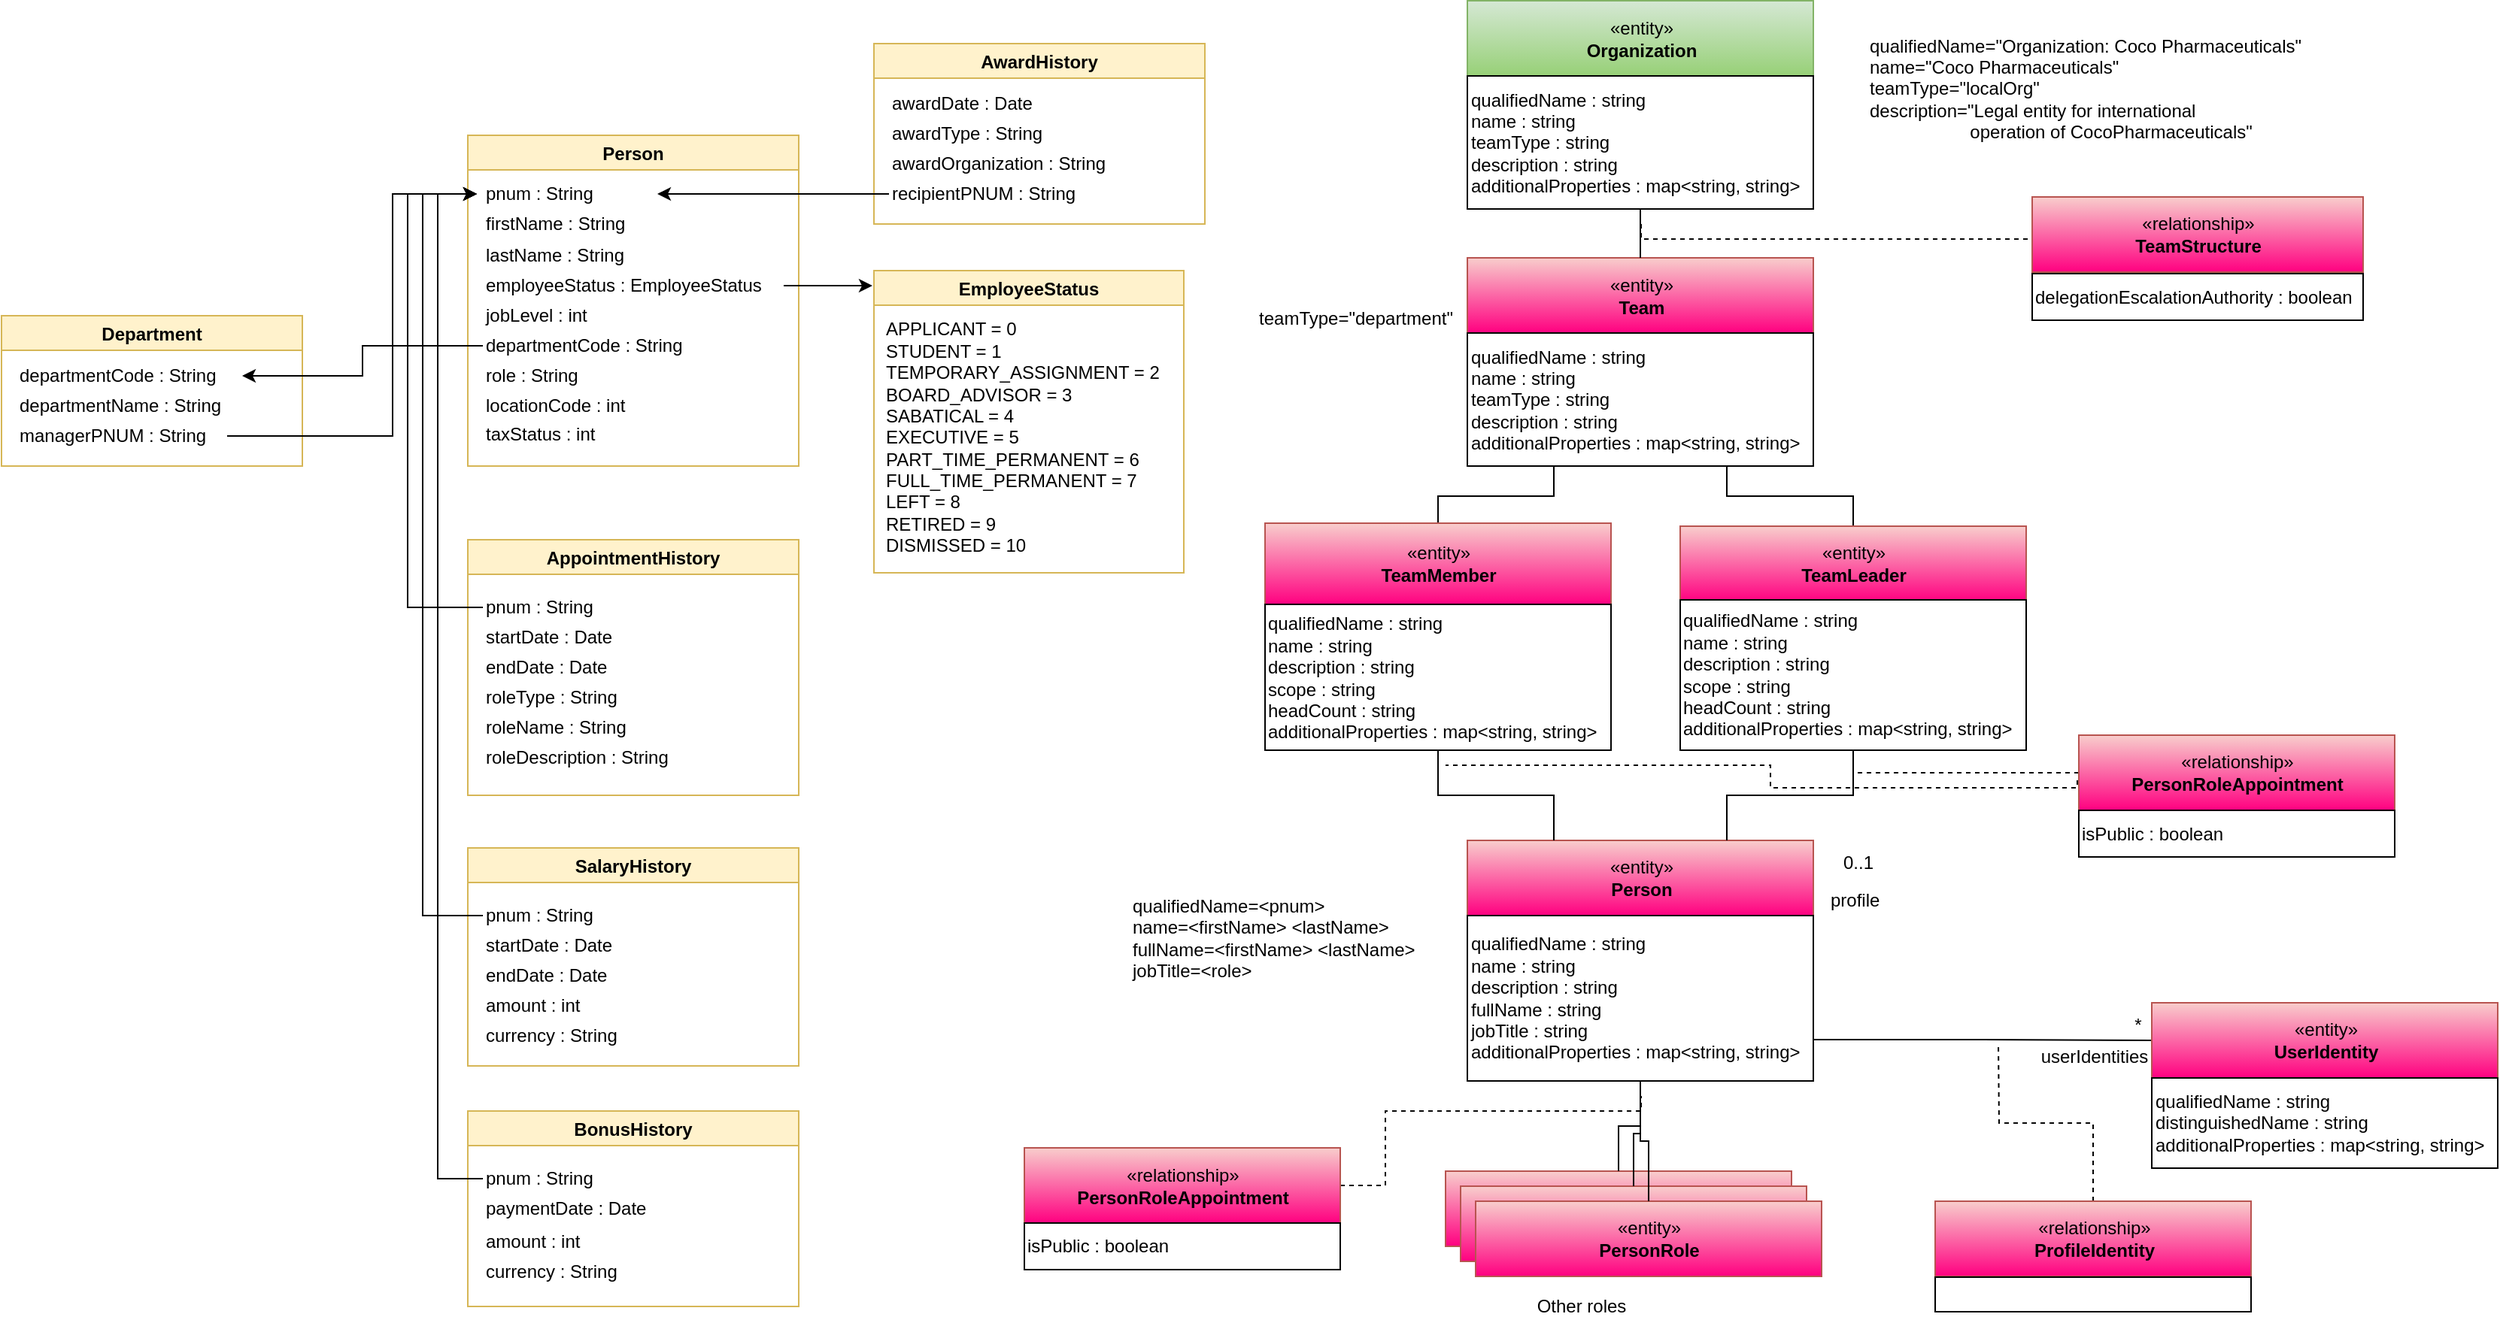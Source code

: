 <mxfile version="15.4.0" type="device" pages="4"><diagram id="yEFz82cl9PZ3tmWOIwc7" name="data-model"><mxGraphModel dx="1175" dy="2191" grid="1" gridSize="10" guides="1" tooltips="1" connect="1" arrows="1" fold="1" page="1" pageScale="1" pageWidth="827" pageHeight="1169" math="0" shadow="0"><root><mxCell id="0"/><mxCell id="1" parent="0"/><mxCell id="lVpRWgSGynUARgp-zVcH-17" value="" style="rounded=0;whiteSpace=wrap;html=1;align=center;strokeColor=none;" vertex="1" parent="1"><mxGeometry x="326" y="90" width="120" height="20" as="geometry"/></mxCell><mxCell id="bpaqN2fTuAyb-jaP6-5s-1" value="Department" style="swimlane;fillColor=#fff2cc;strokeColor=#d6b656;" vertex="1" parent="1"><mxGeometry x="10" y="181" width="200" height="100" as="geometry"/></mxCell><mxCell id="bpaqN2fTuAyb-jaP6-5s-4" value="departmentCode : String" style="text;html=1;align=left;verticalAlign=middle;resizable=0;points=[];autosize=1;strokeColor=none;fillColor=none;" vertex="1" parent="bpaqN2fTuAyb-jaP6-5s-1"><mxGeometry x="10" y="30" width="150" height="20" as="geometry"/></mxCell><mxCell id="bpaqN2fTuAyb-jaP6-5s-9" value="departmentName : String" style="text;html=1;align=left;verticalAlign=middle;resizable=0;points=[];autosize=1;strokeColor=none;fillColor=none;" vertex="1" parent="bpaqN2fTuAyb-jaP6-5s-1"><mxGeometry x="10" y="50" width="150" height="20" as="geometry"/></mxCell><mxCell id="bpaqN2fTuAyb-jaP6-5s-10" value="managerPNUM : String" style="text;html=1;align=left;verticalAlign=middle;resizable=0;points=[];autosize=1;strokeColor=none;fillColor=none;" vertex="1" parent="bpaqN2fTuAyb-jaP6-5s-1"><mxGeometry x="10" y="70" width="140" height="20" as="geometry"/></mxCell><mxCell id="bpaqN2fTuAyb-jaP6-5s-5" value="Person" style="swimlane;fillColor=#fff2cc;strokeColor=#d6b656;" vertex="1" parent="1"><mxGeometry x="320" y="61" width="220" height="220" as="geometry"/></mxCell><mxCell id="bpaqN2fTuAyb-jaP6-5s-6" value="pnum : String" style="text;html=1;align=left;verticalAlign=middle;resizable=0;points=[];autosize=1;strokeColor=none;fillColor=none;" vertex="1" parent="bpaqN2fTuAyb-jaP6-5s-5"><mxGeometry x="10" y="29" width="90" height="20" as="geometry"/></mxCell><mxCell id="bpaqN2fTuAyb-jaP6-5s-12" value="firstName : String" style="text;html=1;align=left;verticalAlign=middle;resizable=0;points=[];autosize=1;strokeColor=none;fillColor=none;" vertex="1" parent="bpaqN2fTuAyb-jaP6-5s-5"><mxGeometry x="10" y="49" width="110" height="20" as="geometry"/></mxCell><mxCell id="bpaqN2fTuAyb-jaP6-5s-13" value="departmentCode : String" style="text;html=1;align=left;verticalAlign=middle;resizable=0;points=[];autosize=1;strokeColor=none;fillColor=none;" vertex="1" parent="bpaqN2fTuAyb-jaP6-5s-5"><mxGeometry x="10" y="130" width="150" height="20" as="geometry"/></mxCell><mxCell id="bpaqN2fTuAyb-jaP6-5s-14" value="role : String" style="text;html=1;align=left;verticalAlign=middle;resizable=0;points=[];autosize=1;strokeColor=none;fillColor=none;" vertex="1" parent="bpaqN2fTuAyb-jaP6-5s-5"><mxGeometry x="10" y="150" width="80" height="20" as="geometry"/></mxCell><mxCell id="bpaqN2fTuAyb-jaP6-5s-15" value="locationCode : int" style="text;html=1;align=left;verticalAlign=middle;resizable=0;points=[];autosize=1;strokeColor=none;fillColor=none;" vertex="1" parent="bpaqN2fTuAyb-jaP6-5s-5"><mxGeometry x="10" y="170" width="110" height="20" as="geometry"/></mxCell><mxCell id="bpaqN2fTuAyb-jaP6-5s-16" value="lastName : String" style="text;html=1;align=left;verticalAlign=middle;resizable=0;points=[];autosize=1;strokeColor=none;fillColor=none;" vertex="1" parent="bpaqN2fTuAyb-jaP6-5s-5"><mxGeometry x="10" y="70" width="110" height="20" as="geometry"/></mxCell><mxCell id="bpaqN2fTuAyb-jaP6-5s-17" value="employeeStatus : EmployeeStatus" style="text;html=1;align=left;verticalAlign=middle;resizable=0;points=[];autosize=1;strokeColor=none;fillColor=none;" vertex="1" parent="bpaqN2fTuAyb-jaP6-5s-5"><mxGeometry x="10" y="90" width="200" height="20" as="geometry"/></mxCell><mxCell id="bpaqN2fTuAyb-jaP6-5s-18" value="jobLevel : int" style="text;html=1;align=left;verticalAlign=middle;resizable=0;points=[];autosize=1;strokeColor=none;fillColor=none;" vertex="1" parent="bpaqN2fTuAyb-jaP6-5s-5"><mxGeometry x="10" y="110" width="80" height="20" as="geometry"/></mxCell><mxCell id="lVpRWgSGynUARgp-zVcH-1" value="taxStatus : int" style="text;html=1;align=left;verticalAlign=middle;resizable=0;points=[];autosize=1;strokeColor=none;fillColor=none;" vertex="1" parent="bpaqN2fTuAyb-jaP6-5s-5"><mxGeometry x="10" y="189" width="90" height="20" as="geometry"/></mxCell><mxCell id="bpaqN2fTuAyb-jaP6-5s-7" value="EmployeeStatus" style="swimlane;fillColor=#fff2cc;strokeColor=#d6b656;" vertex="1" parent="1"><mxGeometry x="590" y="151" width="206" height="201" as="geometry"/></mxCell><mxCell id="bpaqN2fTuAyb-jaP6-5s-8" value="APPLICANT = 0&lt;br&gt;STUDENT = 1&lt;br&gt;TEMPORARY_ASSIGNMENT = 2&lt;br&gt;BOARD_ADVISOR = 3&lt;br&gt;SABATICAL = 4&lt;br&gt;EXECUTIVE = 5&lt;br&gt;PART_TIME_PERMANENT = 6&lt;br&gt;FULL_TIME_PERMANENT = 7&lt;br&gt;LEFT = 8&lt;br&gt;RETIRED = 9&lt;br&gt;DISMISSED = 10" style="text;html=1;align=left;verticalAlign=middle;resizable=0;points=[];autosize=1;strokeColor=none;fillColor=none;" vertex="1" parent="bpaqN2fTuAyb-jaP6-5s-7"><mxGeometry x="6" y="31" width="200" height="160" as="geometry"/></mxCell><mxCell id="bpaqN2fTuAyb-jaP6-5s-19" style="edgeStyle=orthogonalEdgeStyle;rounded=0;orthogonalLoop=1;jettySize=auto;html=1;entryX=0;entryY=0.5;entryDx=0;entryDy=0;" edge="1" parent="1" source="bpaqN2fTuAyb-jaP6-5s-10" target="lVpRWgSGynUARgp-zVcH-17"><mxGeometry relative="1" as="geometry"><Array as="points"><mxPoint x="270" y="261"/><mxPoint x="270" y="100"/></Array></mxGeometry></mxCell><mxCell id="bpaqN2fTuAyb-jaP6-5s-20" style="edgeStyle=orthogonalEdgeStyle;rounded=0;orthogonalLoop=1;jettySize=auto;html=1;" edge="1" parent="1" source="bpaqN2fTuAyb-jaP6-5s-13" target="bpaqN2fTuAyb-jaP6-5s-4"><mxGeometry relative="1" as="geometry"/></mxCell><mxCell id="bpaqN2fTuAyb-jaP6-5s-21" style="edgeStyle=orthogonalEdgeStyle;rounded=0;orthogonalLoop=1;jettySize=auto;html=1;entryX=-0.005;entryY=0.05;entryDx=0;entryDy=0;entryPerimeter=0;" edge="1" parent="1" source="bpaqN2fTuAyb-jaP6-5s-17" target="bpaqN2fTuAyb-jaP6-5s-7"><mxGeometry relative="1" as="geometry"/></mxCell><mxCell id="bpaqN2fTuAyb-jaP6-5s-22" value="AwardHistory" style="swimlane;fillColor=#fff2cc;strokeColor=#d6b656;" vertex="1" parent="1"><mxGeometry x="590" width="220" height="120" as="geometry"/></mxCell><mxCell id="bpaqN2fTuAyb-jaP6-5s-23" value="recipientPNUM : String" style="text;html=1;align=left;verticalAlign=middle;resizable=0;points=[];autosize=1;strokeColor=none;fillColor=none;" vertex="1" parent="bpaqN2fTuAyb-jaP6-5s-22"><mxGeometry x="10" y="90" width="140" height="20" as="geometry"/></mxCell><mxCell id="bpaqN2fTuAyb-jaP6-5s-26" value="awardOrganization : String" style="text;html=1;align=left;verticalAlign=middle;resizable=0;points=[];autosize=1;strokeColor=none;fillColor=none;" vertex="1" parent="bpaqN2fTuAyb-jaP6-5s-22"><mxGeometry x="10" y="70" width="160" height="20" as="geometry"/></mxCell><mxCell id="bpaqN2fTuAyb-jaP6-5s-28" value="awardDate : Date" style="text;html=1;align=left;verticalAlign=middle;resizable=0;points=[];autosize=1;strokeColor=none;fillColor=none;" vertex="1" parent="bpaqN2fTuAyb-jaP6-5s-22"><mxGeometry x="10" y="30" width="110" height="20" as="geometry"/></mxCell><mxCell id="bpaqN2fTuAyb-jaP6-5s-24" value="awardType : String" style="text;html=1;align=left;verticalAlign=middle;resizable=0;points=[];autosize=1;strokeColor=none;fillColor=none;" vertex="1" parent="bpaqN2fTuAyb-jaP6-5s-22"><mxGeometry x="10" y="50" width="120" height="20" as="geometry"/></mxCell><mxCell id="bpaqN2fTuAyb-jaP6-5s-31" style="edgeStyle=orthogonalEdgeStyle;rounded=0;orthogonalLoop=1;jettySize=auto;html=1;entryX=1;entryY=0.5;entryDx=0;entryDy=0;" edge="1" parent="1" source="bpaqN2fTuAyb-jaP6-5s-23" target="lVpRWgSGynUARgp-zVcH-17"><mxGeometry relative="1" as="geometry"/></mxCell><mxCell id="bpaqN2fTuAyb-jaP6-5s-40" value="AppointmentHistory" style="swimlane;fillColor=#fff2cc;strokeColor=#d6b656;" vertex="1" parent="1"><mxGeometry x="320" y="330" width="220" height="170" as="geometry"/></mxCell><mxCell id="bpaqN2fTuAyb-jaP6-5s-41" value="pnum : String" style="text;html=1;align=left;verticalAlign=middle;resizable=0;points=[];autosize=1;strokeColor=none;fillColor=none;" vertex="1" parent="bpaqN2fTuAyb-jaP6-5s-40"><mxGeometry x="10" y="35" width="90" height="20" as="geometry"/></mxCell><mxCell id="bpaqN2fTuAyb-jaP6-5s-42" value="roleName : String" style="text;html=1;align=left;verticalAlign=middle;resizable=0;points=[];autosize=1;strokeColor=none;fillColor=none;" vertex="1" parent="bpaqN2fTuAyb-jaP6-5s-40"><mxGeometry x="10" y="115" width="110" height="20" as="geometry"/></mxCell><mxCell id="bpaqN2fTuAyb-jaP6-5s-43" value="startDate : Date" style="text;html=1;align=left;verticalAlign=middle;resizable=0;points=[];autosize=1;strokeColor=none;fillColor=none;" vertex="1" parent="bpaqN2fTuAyb-jaP6-5s-40"><mxGeometry x="10" y="55" width="100" height="20" as="geometry"/></mxCell><mxCell id="bpaqN2fTuAyb-jaP6-5s-44" value="roleType : String" style="text;html=1;align=left;verticalAlign=middle;resizable=0;points=[];autosize=1;strokeColor=none;fillColor=none;" vertex="1" parent="bpaqN2fTuAyb-jaP6-5s-40"><mxGeometry x="10" y="95" width="100" height="20" as="geometry"/></mxCell><mxCell id="bpaqN2fTuAyb-jaP6-5s-45" value="roleDescription : String" style="text;html=1;align=left;verticalAlign=middle;resizable=0;points=[];autosize=1;strokeColor=none;fillColor=none;" vertex="1" parent="bpaqN2fTuAyb-jaP6-5s-40"><mxGeometry x="10" y="135" width="140" height="20" as="geometry"/></mxCell><mxCell id="bpaqN2fTuAyb-jaP6-5s-46" value="endDate : Date" style="text;html=1;align=left;verticalAlign=middle;resizable=0;points=[];autosize=1;strokeColor=none;fillColor=none;" vertex="1" parent="bpaqN2fTuAyb-jaP6-5s-40"><mxGeometry x="10" y="75" width="100" height="20" as="geometry"/></mxCell><mxCell id="bpaqN2fTuAyb-jaP6-5s-47" style="edgeStyle=orthogonalEdgeStyle;rounded=0;orthogonalLoop=1;jettySize=auto;html=1;entryX=0;entryY=0.5;entryDx=0;entryDy=0;" edge="1" parent="1" source="bpaqN2fTuAyb-jaP6-5s-41" target="lVpRWgSGynUARgp-zVcH-17"><mxGeometry relative="1" as="geometry"><mxPoint x="330" y="168" as="targetPoint"/><Array as="points"><mxPoint x="280" y="375"/><mxPoint x="280" y="100"/></Array></mxGeometry></mxCell><mxCell id="lVpRWgSGynUARgp-zVcH-2" value="SalaryHistory" style="swimlane;fillColor=#fff2cc;strokeColor=#d6b656;" vertex="1" parent="1"><mxGeometry x="320" y="535" width="220" height="145" as="geometry"/></mxCell><mxCell id="lVpRWgSGynUARgp-zVcH-3" value="pnum : String" style="text;html=1;align=left;verticalAlign=middle;resizable=0;points=[];autosize=1;strokeColor=none;fillColor=none;" vertex="1" parent="lVpRWgSGynUARgp-zVcH-2"><mxGeometry x="10" y="35" width="90" height="20" as="geometry"/></mxCell><mxCell id="lVpRWgSGynUARgp-zVcH-4" value="currency : String" style="text;html=1;align=left;verticalAlign=middle;resizable=0;points=[];autosize=1;strokeColor=none;fillColor=none;" vertex="1" parent="lVpRWgSGynUARgp-zVcH-2"><mxGeometry x="10" y="115" width="100" height="20" as="geometry"/></mxCell><mxCell id="lVpRWgSGynUARgp-zVcH-5" value="startDate : Date" style="text;html=1;align=left;verticalAlign=middle;resizable=0;points=[];autosize=1;strokeColor=none;fillColor=none;" vertex="1" parent="lVpRWgSGynUARgp-zVcH-2"><mxGeometry x="10" y="55" width="100" height="20" as="geometry"/></mxCell><mxCell id="lVpRWgSGynUARgp-zVcH-6" value="amount : int" style="text;html=1;align=left;verticalAlign=middle;resizable=0;points=[];autosize=1;strokeColor=none;fillColor=none;" vertex="1" parent="lVpRWgSGynUARgp-zVcH-2"><mxGeometry x="10" y="95" width="80" height="20" as="geometry"/></mxCell><mxCell id="lVpRWgSGynUARgp-zVcH-8" value="endDate : Date" style="text;html=1;align=left;verticalAlign=middle;resizable=0;points=[];autosize=1;strokeColor=none;fillColor=none;" vertex="1" parent="lVpRWgSGynUARgp-zVcH-2"><mxGeometry x="10" y="75" width="100" height="20" as="geometry"/></mxCell><mxCell id="lVpRWgSGynUARgp-zVcH-9" style="edgeStyle=orthogonalEdgeStyle;rounded=0;orthogonalLoop=1;jettySize=auto;html=1;entryX=0;entryY=0.5;entryDx=0;entryDy=0;" edge="1" parent="1" source="lVpRWgSGynUARgp-zVcH-3" target="lVpRWgSGynUARgp-zVcH-17"><mxGeometry relative="1" as="geometry"><mxPoint x="260" y="350" as="targetPoint"/><Array as="points"><mxPoint x="290" y="580"/><mxPoint x="290" y="100"/></Array></mxGeometry></mxCell><mxCell id="lVpRWgSGynUARgp-zVcH-10" value="BonusHistory" style="swimlane;fillColor=#fff2cc;strokeColor=#d6b656;" vertex="1" parent="1"><mxGeometry x="320" y="710" width="220" height="130" as="geometry"/></mxCell><mxCell id="lVpRWgSGynUARgp-zVcH-11" value="pnum : String" style="text;html=1;align=left;verticalAlign=middle;resizable=0;points=[];autosize=1;strokeColor=none;fillColor=none;" vertex="1" parent="lVpRWgSGynUARgp-zVcH-10"><mxGeometry x="10" y="35" width="90" height="20" as="geometry"/></mxCell><mxCell id="lVpRWgSGynUARgp-zVcH-12" value="currency : String" style="text;html=1;align=left;verticalAlign=middle;resizable=0;points=[];autosize=1;strokeColor=none;fillColor=none;" vertex="1" parent="lVpRWgSGynUARgp-zVcH-10"><mxGeometry x="10" y="97" width="100" height="20" as="geometry"/></mxCell><mxCell id="lVpRWgSGynUARgp-zVcH-13" value="paymentDate : Date" style="text;html=1;align=left;verticalAlign=middle;resizable=0;points=[];autosize=1;strokeColor=none;fillColor=none;" vertex="1" parent="lVpRWgSGynUARgp-zVcH-10"><mxGeometry x="10" y="55" width="120" height="20" as="geometry"/></mxCell><mxCell id="lVpRWgSGynUARgp-zVcH-14" value="amount : int" style="text;html=1;align=left;verticalAlign=middle;resizable=0;points=[];autosize=1;strokeColor=none;fillColor=none;" vertex="1" parent="lVpRWgSGynUARgp-zVcH-10"><mxGeometry x="10" y="77" width="80" height="20" as="geometry"/></mxCell><mxCell id="lVpRWgSGynUARgp-zVcH-16" style="edgeStyle=orthogonalEdgeStyle;rounded=0;orthogonalLoop=1;jettySize=auto;html=1;entryX=0;entryY=0.5;entryDx=0;entryDy=0;" edge="1" parent="1" source="lVpRWgSGynUARgp-zVcH-11" target="lVpRWgSGynUARgp-zVcH-17"><mxGeometry relative="1" as="geometry"><mxPoint x="270" y="480" as="targetPoint"/><Array as="points"><mxPoint x="300" y="755"/><mxPoint x="300" y="100"/></Array></mxGeometry></mxCell><mxCell id="yLP4X_CUFeEdi0c0W06P-17" style="edgeStyle=orthogonalEdgeStyle;rounded=0;html=1;exitX=1;exitY=0.75;entryX=0;entryY=0.5;endArrow=none;endFill=0;jettySize=auto;orthogonalLoop=1;exitDx=0;exitDy=0;" edge="1" parent="1" source="yLP4X_CUFeEdi0c0W06P-19" target="yLP4X_CUFeEdi0c0W06P-20"><mxGeometry relative="1" as="geometry"/></mxCell><mxCell id="yLP4X_CUFeEdi0c0W06P-18" value="«entity»&lt;br&gt;&lt;b&gt;Person&lt;/b&gt;" style="html=1;strokeColor=#b85450;align=center;fillColor=#f8cecc;gradientColor=#FF0080;" vertex="1" parent="1"><mxGeometry x="984.5" y="530" width="230" height="50" as="geometry"/></mxCell><mxCell id="yLP4X_CUFeEdi0c0W06P-19" value="qualifiedName : string&lt;br&gt;name : string&lt;br&gt;description : string&lt;br&gt;fullName : string&lt;br&gt;jobTitle : string&lt;br&gt;additionalProperties : map&amp;lt;string, string&amp;gt;" style="rounded=0;whiteSpace=wrap;html=1;align=left;" vertex="1" parent="1"><mxGeometry x="984.5" y="580" width="230" height="110" as="geometry"/></mxCell><mxCell id="yLP4X_CUFeEdi0c0W06P-20" value="«entity»&lt;br&gt;&lt;b&gt;UserIdentity&lt;/b&gt;" style="html=1;strokeColor=#b85450;align=center;fillColor=#f8cecc;gradientColor=#FF0080;" vertex="1" parent="1"><mxGeometry x="1439.5" y="638" width="230" height="50" as="geometry"/></mxCell><mxCell id="yLP4X_CUFeEdi0c0W06P-21" value="qualifiedName : string&lt;br&gt;distinguishedName : string&lt;br&gt;additionalProperties : map&amp;lt;string, string&amp;gt;" style="rounded=0;whiteSpace=wrap;html=1;align=left;" vertex="1" parent="1"><mxGeometry x="1439.5" y="688" width="230" height="60" as="geometry"/></mxCell><mxCell id="yLP4X_CUFeEdi0c0W06P-22" style="edgeStyle=orthogonalEdgeStyle;rounded=0;html=1;exitX=0.5;exitY=0;endArrow=none;endFill=0;jettySize=auto;orthogonalLoop=1;dashed=1;exitDx=0;exitDy=0;" edge="1" parent="1" source="yLP4X_CUFeEdi0c0W06P-23"><mxGeometry relative="1" as="geometry"><mxPoint x="1337.5" y="665" as="targetPoint"/></mxGeometry></mxCell><mxCell id="yLP4X_CUFeEdi0c0W06P-23" value="«relationship»&lt;br&gt;&lt;b&gt;ProfileIdentity&lt;/b&gt;" style="html=1;strokeColor=#b85450;align=center;fillColor=#f8cecc;gradientColor=#FF0080;" vertex="1" parent="1"><mxGeometry x="1295.5" y="770" width="210" height="50" as="geometry"/></mxCell><mxCell id="yLP4X_CUFeEdi0c0W06P-24" value="" style="rounded=0;whiteSpace=wrap;html=1;strokeColor=#000000;gradientColor=#ffffff;align=left;" vertex="1" parent="1"><mxGeometry x="1295.5" y="820.5" width="210" height="23" as="geometry"/></mxCell><mxCell id="yLP4X_CUFeEdi0c0W06P-25" value="*" style="text;html=1;resizable=0;points=[];autosize=1;align=center;verticalAlign=top;spacingTop=-4;" vertex="1" parent="1"><mxGeometry x="1419.5" y="643" width="20" height="20" as="geometry"/></mxCell><mxCell id="yLP4X_CUFeEdi0c0W06P-26" value="0..1" style="text;html=1;resizable=0;points=[];autosize=1;align=center;verticalAlign=top;spacingTop=-4;" vertex="1" parent="1"><mxGeometry x="1223.5" y="535" width="40" height="20" as="geometry"/></mxCell><mxCell id="yLP4X_CUFeEdi0c0W06P-27" value="userIdentities" style="text;html=1;resizable=0;points=[];autosize=1;align=center;verticalAlign=top;spacingTop=-4;" vertex="1" parent="1"><mxGeometry x="1355.5" y="664" width="90" height="20" as="geometry"/></mxCell><mxCell id="yLP4X_CUFeEdi0c0W06P-28" value="profile" style="text;html=1;resizable=0;points=[];autosize=1;align=left;verticalAlign=top;spacingTop=-4;" vertex="1" parent="1"><mxGeometry x="1223.5" y="560" width="50" height="20" as="geometry"/></mxCell><mxCell id="yLP4X_CUFeEdi0c0W06P-29" value="«entity»&lt;br&gt;&lt;b&gt;Team&lt;/b&gt;" style="html=1;strokeColor=#b85450;align=center;fillColor=#f8cecc;gradientColor=#FF0080;" vertex="1" parent="1"><mxGeometry x="984.5" y="142.5" width="230" height="50" as="geometry"/></mxCell><mxCell id="yLP4X_CUFeEdi0c0W06P-52" style="edgeStyle=orthogonalEdgeStyle;rounded=0;orthogonalLoop=1;jettySize=auto;html=1;exitX=0.25;exitY=1;exitDx=0;exitDy=0;endArrow=none;endFill=0;" edge="1" parent="1" source="yLP4X_CUFeEdi0c0W06P-30" target="yLP4X_CUFeEdi0c0W06P-50"><mxGeometry relative="1" as="geometry"/></mxCell><mxCell id="yLP4X_CUFeEdi0c0W06P-53" style="edgeStyle=orthogonalEdgeStyle;rounded=0;orthogonalLoop=1;jettySize=auto;html=1;exitX=0.75;exitY=1;exitDx=0;exitDy=0;endArrow=none;endFill=0;" edge="1" parent="1" source="yLP4X_CUFeEdi0c0W06P-30" target="yLP4X_CUFeEdi0c0W06P-46"><mxGeometry relative="1" as="geometry"/></mxCell><mxCell id="yLP4X_CUFeEdi0c0W06P-30" value="qualifiedName : string&lt;br&gt;name : string&lt;br&gt;teamType : string&lt;br&gt;description : string&lt;br&gt;additionalProperties : map&amp;lt;string, string&amp;gt;" style="rounded=0;whiteSpace=wrap;html=1;align=left;" vertex="1" parent="1"><mxGeometry x="984.5" y="192.5" width="230" height="88.5" as="geometry"/></mxCell><mxCell id="yLP4X_CUFeEdi0c0W06P-31" value="teamType=&quot;department&quot;" style="text;html=1;align=center;verticalAlign=middle;resizable=0;points=[];autosize=1;strokeColor=none;fillColor=none;" vertex="1" parent="1"><mxGeometry x="840" y="172.5" width="140" height="20" as="geometry"/></mxCell><mxCell id="yLP4X_CUFeEdi0c0W06P-32" value="«entity»&lt;br&gt;&lt;b&gt;Organization&lt;/b&gt;" style="html=1;strokeColor=#82b366;align=center;fillColor=#d5e8d4;gradientColor=#97d077;" vertex="1" parent="1"><mxGeometry x="984.5" y="-28.5" width="230" height="50" as="geometry"/></mxCell><mxCell id="yLP4X_CUFeEdi0c0W06P-35" style="edgeStyle=orthogonalEdgeStyle;rounded=0;orthogonalLoop=1;jettySize=auto;html=1;endArrow=none;endFill=0;" edge="1" parent="1" source="yLP4X_CUFeEdi0c0W06P-33" target="yLP4X_CUFeEdi0c0W06P-29"><mxGeometry relative="1" as="geometry"/></mxCell><mxCell id="yLP4X_CUFeEdi0c0W06P-33" value="qualifiedName : string&lt;br&gt;name : string&lt;br&gt;teamType : string&lt;br&gt;description : string&lt;br&gt;additionalProperties : map&amp;lt;string, string&amp;gt;" style="rounded=0;whiteSpace=wrap;html=1;align=left;" vertex="1" parent="1"><mxGeometry x="984.5" y="21.5" width="230" height="88.5" as="geometry"/></mxCell><mxCell id="yLP4X_CUFeEdi0c0W06P-34" value="qualifiedName=&quot;Organization: Coco Pharmaceuticals&quot;&lt;br&gt;name=&quot;Coco Pharmaceuticals&quot;&lt;br&gt;teamType=&quot;localOrg&quot;&lt;br&gt;description=&quot;Legal entity for international&lt;br&gt;&amp;nbsp; &amp;nbsp; &amp;nbsp; &amp;nbsp; &amp;nbsp; &amp;nbsp; &amp;nbsp; &amp;nbsp; &amp;nbsp; &amp;nbsp; operation of CocoPharmaceuticals&quot;" style="text;html=1;align=left;verticalAlign=middle;resizable=0;points=[];autosize=1;strokeColor=none;fillColor=none;" vertex="1" parent="1"><mxGeometry x="1250" y="-10" width="300" height="80" as="geometry"/></mxCell><mxCell id="yLP4X_CUFeEdi0c0W06P-37" style="edgeStyle=orthogonalEdgeStyle;rounded=0;html=1;endArrow=none;endFill=0;jettySize=auto;orthogonalLoop=1;dashed=1;exitX=0;exitY=0.5;exitDx=0;exitDy=0;" edge="1" parent="1" source="yLP4X_CUFeEdi0c0W06P-38"><mxGeometry relative="1" as="geometry"><mxPoint x="1100" y="120" as="targetPoint"/><Array as="points"><mxPoint x="1360" y="130"/><mxPoint x="1100" y="130"/></Array></mxGeometry></mxCell><mxCell id="yLP4X_CUFeEdi0c0W06P-38" value="«relationship»&lt;br&gt;&lt;b&gt;TeamStructure&lt;/b&gt;" style="html=1;strokeColor=#b85450;align=center;fillColor=#f8cecc;gradientColor=#FF0080;" vertex="1" parent="1"><mxGeometry x="1360" y="102" width="220" height="50" as="geometry"/></mxCell><mxCell id="yLP4X_CUFeEdi0c0W06P-39" value="delegationEscalationAuthority : boolean" style="rounded=0;whiteSpace=wrap;html=1;strokeColor=#000000;gradientColor=#ffffff;align=left;" vertex="1" parent="1"><mxGeometry x="1360" y="153" width="220" height="31" as="geometry"/></mxCell><mxCell id="yLP4X_CUFeEdi0c0W06P-45" value="qualifiedName=&amp;lt;pnum&amp;gt;&lt;br&gt;name=&amp;lt;firstName&amp;gt; &amp;lt;lastName&amp;gt;&lt;br&gt;fullName=&amp;lt;firstName&amp;gt; &amp;lt;lastName&amp;gt;&lt;br&gt;jobTitle=&amp;lt;role&amp;gt;" style="text;html=1;align=left;verticalAlign=middle;resizable=0;points=[];autosize=1;strokeColor=none;fillColor=none;" vertex="1" parent="1"><mxGeometry x="760" y="565" width="200" height="60" as="geometry"/></mxCell><mxCell id="yLP4X_CUFeEdi0c0W06P-46" value="«entity»&lt;br&gt;&lt;b&gt;TeamLeader&lt;/b&gt;" style="html=1;strokeColor=#b85450;align=center;fillColor=#f8cecc;gradientColor=#FF0080;" vertex="1" parent="1"><mxGeometry x="1126" y="321" width="230" height="50" as="geometry"/></mxCell><mxCell id="yLP4X_CUFeEdi0c0W06P-55" style="edgeStyle=orthogonalEdgeStyle;rounded=0;orthogonalLoop=1;jettySize=auto;html=1;entryX=0.75;entryY=0;entryDx=0;entryDy=0;endArrow=none;endFill=0;" edge="1" parent="1" source="yLP4X_CUFeEdi0c0W06P-47" target="yLP4X_CUFeEdi0c0W06P-18"><mxGeometry relative="1" as="geometry"/></mxCell><mxCell id="yLP4X_CUFeEdi0c0W06P-47" value="&lt;span&gt;qualifiedName : string&lt;/span&gt;&lt;br&gt;&lt;span&gt;name : string&lt;/span&gt;&lt;br&gt;&lt;span&gt;description : string&lt;/span&gt;&lt;br&gt;&lt;span&gt;scope : string&lt;/span&gt;&lt;br&gt;&lt;span&gt;headCount : string&lt;/span&gt;&lt;br&gt;&lt;span&gt;additionalProperties : map&amp;lt;string, string&amp;gt;&lt;/span&gt;" style="rounded=0;whiteSpace=wrap;html=1;align=left;" vertex="1" parent="1"><mxGeometry x="1126" y="370" width="230" height="100" as="geometry"/></mxCell><mxCell id="yLP4X_CUFeEdi0c0W06P-50" value="«entity»&lt;br&gt;&lt;b&gt;TeamMember&lt;/b&gt;" style="html=1;strokeColor=#b85450;align=center;fillColor=#f8cecc;gradientColor=#FF0080;" vertex="1" parent="1"><mxGeometry x="850" y="319" width="230" height="54" as="geometry"/></mxCell><mxCell id="yLP4X_CUFeEdi0c0W06P-54" style="edgeStyle=orthogonalEdgeStyle;rounded=0;orthogonalLoop=1;jettySize=auto;html=1;entryX=0.25;entryY=0;entryDx=0;entryDy=0;endArrow=none;endFill=0;" edge="1" parent="1" source="yLP4X_CUFeEdi0c0W06P-51" target="yLP4X_CUFeEdi0c0W06P-18"><mxGeometry relative="1" as="geometry"/></mxCell><mxCell id="yLP4X_CUFeEdi0c0W06P-51" value="&lt;span&gt;qualifiedName : string&lt;/span&gt;&lt;br&gt;&lt;span&gt;name : string&lt;/span&gt;&lt;br&gt;&lt;span&gt;description : string&lt;/span&gt;&lt;br&gt;&lt;span&gt;scope : string&lt;/span&gt;&lt;br&gt;&lt;span&gt;headCount : string&lt;/span&gt;&lt;br&gt;&lt;span&gt;additionalProperties : map&amp;lt;string, string&amp;gt;&lt;/span&gt;" style="rounded=0;whiteSpace=wrap;html=1;align=left;" vertex="1" parent="1"><mxGeometry x="850" y="373" width="230" height="97" as="geometry"/></mxCell><mxCell id="csJ3hgWDMweJlQlqz77f-1" style="edgeStyle=orthogonalEdgeStyle;rounded=0;html=1;exitX=0;exitY=0.5;endArrow=none;endFill=0;jettySize=auto;orthogonalLoop=1;dashed=1;" edge="1" parent="1" source="csJ3hgWDMweJlQlqz77f-2"><mxGeometry relative="1" as="geometry"><mxPoint x="1241" y="485" as="targetPoint"/></mxGeometry></mxCell><mxCell id="csJ3hgWDMweJlQlqz77f-2" value="«relationship»&lt;br&gt;&lt;b&gt;PersonRoleAppointment&lt;/b&gt;" style="html=1;strokeColor=#b85450;align=center;fillColor=#f8cecc;gradientColor=#FF0080;" vertex="1" parent="1"><mxGeometry x="1391" y="460" width="210" height="50" as="geometry"/></mxCell><mxCell id="csJ3hgWDMweJlQlqz77f-3" value="isPublic : boolean" style="rounded=0;whiteSpace=wrap;html=1;strokeColor=#000000;gradientColor=#ffffff;align=left;" vertex="1" parent="1"><mxGeometry x="1391" y="510" width="210" height="31" as="geometry"/></mxCell><mxCell id="csJ3hgWDMweJlQlqz77f-4" style="edgeStyle=orthogonalEdgeStyle;rounded=0;html=1;endArrow=none;endFill=0;jettySize=auto;orthogonalLoop=1;dashed=1;" edge="1" parent="1"><mxGeometry relative="1" as="geometry"><mxPoint x="970" y="480" as="targetPoint"/><mxPoint x="1390" y="490" as="sourcePoint"/><Array as="points"><mxPoint x="1186" y="495"/><mxPoint x="1186" y="480"/></Array></mxGeometry></mxCell><mxCell id="csJ3hgWDMweJlQlqz77f-6" style="edgeStyle=orthogonalEdgeStyle;rounded=0;html=1;exitX=1;exitY=0.5;endArrow=none;endFill=0;jettySize=auto;orthogonalLoop=1;dashed=1;exitDx=0;exitDy=0;" edge="1" parent="1" source="csJ3hgWDMweJlQlqz77f-7"><mxGeometry relative="1" as="geometry"><mxPoint x="1100" y="700" as="targetPoint"/><Array as="points"><mxPoint x="930" y="760"/><mxPoint x="930" y="710"/><mxPoint x="1100" y="710"/></Array></mxGeometry></mxCell><mxCell id="csJ3hgWDMweJlQlqz77f-7" value="«relationship»&lt;br&gt;&lt;b&gt;PersonRoleAppointment&lt;/b&gt;" style="html=1;strokeColor=#b85450;align=center;fillColor=#f8cecc;gradientColor=#FF0080;" vertex="1" parent="1"><mxGeometry x="690" y="734.5" width="210" height="50" as="geometry"/></mxCell><mxCell id="csJ3hgWDMweJlQlqz77f-8" value="isPublic : boolean" style="rounded=0;whiteSpace=wrap;html=1;strokeColor=#000000;gradientColor=#ffffff;align=left;" vertex="1" parent="1"><mxGeometry x="690" y="784.5" width="210" height="31" as="geometry"/></mxCell><mxCell id="csJ3hgWDMweJlQlqz77f-9" value="«entity»&lt;br&gt;&lt;b&gt;PersonRole&lt;/b&gt;" style="html=1;strokeColor=#b85450;align=center;fillColor=#f8cecc;gradientColor=#FF0080;" vertex="1" parent="1"><mxGeometry x="970" y="750" width="230" height="50" as="geometry"/></mxCell><mxCell id="csJ3hgWDMweJlQlqz77f-11" value="«entity»&lt;br&gt;&lt;b&gt;PersonRole&lt;/b&gt;" style="html=1;strokeColor=#b85450;align=center;fillColor=#f8cecc;gradientColor=#FF0080;" vertex="1" parent="1"><mxGeometry x="980" y="760" width="230" height="50" as="geometry"/></mxCell><mxCell id="csJ3hgWDMweJlQlqz77f-12" value="«entity»&lt;br&gt;&lt;b&gt;PersonRole&lt;/b&gt;" style="html=1;strokeColor=#b85450;align=center;fillColor=#f8cecc;gradientColor=#FF0080;" vertex="1" parent="1"><mxGeometry x="990" y="770" width="230" height="50" as="geometry"/></mxCell><mxCell id="csJ3hgWDMweJlQlqz77f-10" style="edgeStyle=orthogonalEdgeStyle;rounded=0;orthogonalLoop=1;jettySize=auto;html=1;exitX=0.5;exitY=1;exitDx=0;exitDy=0;endArrow=none;endFill=0;" edge="1" parent="1" source="yLP4X_CUFeEdi0c0W06P-19" target="csJ3hgWDMweJlQlqz77f-9"><mxGeometry relative="1" as="geometry"/></mxCell><mxCell id="csJ3hgWDMweJlQlqz77f-13" style="edgeStyle=orthogonalEdgeStyle;rounded=0;orthogonalLoop=1;jettySize=auto;html=1;exitX=0.5;exitY=1;exitDx=0;exitDy=0;entryX=0.5;entryY=0;entryDx=0;entryDy=0;endArrow=none;endFill=0;" edge="1" parent="1" source="yLP4X_CUFeEdi0c0W06P-19" target="csJ3hgWDMweJlQlqz77f-12"><mxGeometry relative="1" as="geometry"/></mxCell><mxCell id="csJ3hgWDMweJlQlqz77f-14" style="edgeStyle=orthogonalEdgeStyle;rounded=0;orthogonalLoop=1;jettySize=auto;html=1;exitX=0.5;exitY=1;exitDx=0;exitDy=0;entryX=0.5;entryY=0;entryDx=0;entryDy=0;endArrow=none;endFill=0;" edge="1" parent="1" source="yLP4X_CUFeEdi0c0W06P-19" target="csJ3hgWDMweJlQlqz77f-11"><mxGeometry relative="1" as="geometry"/></mxCell><mxCell id="csJ3hgWDMweJlQlqz77f-17" value="Other roles" style="text;html=1;align=center;verticalAlign=middle;resizable=0;points=[];autosize=1;strokeColor=none;fillColor=none;" vertex="1" parent="1"><mxGeometry x="1025" y="830" width="70" height="20" as="geometry"/></mxCell></root></mxGraphModel></diagram><diagram id="NuqkvUoVdqblbgwYMTFy" name="system"><mxGraphModel dx="1175" dy="1022" grid="1" gridSize="10" guides="1" tooltips="1" connect="1" arrows="1" fold="1" page="1" pageScale="1" pageWidth="827" pageHeight="1169" math="0" shadow="0"><root><mxCell id="liudQw0rWGXpxDwkXQ4_-0"/><mxCell id="liudQw0rWGXpxDwkXQ4_-1" parent="liudQw0rWGXpxDwkXQ4_-0"/><mxCell id="liudQw0rWGXpxDwkXQ4_-12" style="edgeStyle=orthogonalEdgeStyle;rounded=0;orthogonalLoop=1;jettySize=auto;html=1;entryX=0.5;entryY=0;entryDx=0;entryDy=0;entryPerimeter=0;" edge="1" parent="liudQw0rWGXpxDwkXQ4_-1" source="liudQw0rWGXpxDwkXQ4_-2" target="liudQw0rWGXpxDwkXQ4_-11"><mxGeometry relative="1" as="geometry"/></mxCell><mxCell id="liudQw0rWGXpxDwkXQ4_-13" style="edgeStyle=orthogonalEdgeStyle;rounded=0;orthogonalLoop=1;jettySize=auto;html=1;entryX=0.5;entryY=0;entryDx=0;entryDy=0;" edge="1" parent="liudQw0rWGXpxDwkXQ4_-1" source="liudQw0rWGXpxDwkXQ4_-2" target="liudQw0rWGXpxDwkXQ4_-10"><mxGeometry relative="1" as="geometry"/></mxCell><mxCell id="liudQw0rWGXpxDwkXQ4_-2" value="HR Information Manager (HRIM)" style="rounded=0;whiteSpace=wrap;html=1;align=center;fillColor=#fff2cc;strokeColor=#d6b656;" vertex="1" parent="liudQw0rWGXpxDwkXQ4_-1"><mxGeometry x="150" y="250" width="120" height="60" as="geometry"/></mxCell><mxCell id="liudQw0rWGXpxDwkXQ4_-3" value="HR Team" style="shape=umlActor;verticalLabelPosition=bottom;verticalAlign=top;html=1;outlineConnect=0;" vertex="1" parent="liudQw0rWGXpxDwkXQ4_-1"><mxGeometry x="195" y="80" width="30" height="60" as="geometry"/></mxCell><mxCell id="liudQw0rWGXpxDwkXQ4_-4" value="" style="group" vertex="1" connectable="0" parent="liudQw0rWGXpxDwkXQ4_-1"><mxGeometry x="172.5" y="170" width="75" height="50" as="geometry"/></mxCell><mxCell id="liudQw0rWGXpxDwkXQ4_-5" value="" style="rounded=1;whiteSpace=wrap;html=1;align=left;fillColor=#fff2cc;strokeColor=#d6b656;" vertex="1" parent="liudQw0rWGXpxDwkXQ4_-4"><mxGeometry width="75" height="37.5" as="geometry"/></mxCell><mxCell id="liudQw0rWGXpxDwkXQ4_-6" value="" style="shape=trapezoid;perimeter=trapezoidPerimeter;whiteSpace=wrap;html=1;fixedSize=1;align=left;fillColor=#fff2cc;strokeColor=#d6b656;" vertex="1" parent="liudQw0rWGXpxDwkXQ4_-4"><mxGeometry y="37.5" width="75" height="12.5" as="geometry"/></mxCell><mxCell id="liudQw0rWGXpxDwkXQ4_-16" value="" style="rounded=1;whiteSpace=wrap;html=1;align=center;" vertex="1" parent="liudQw0rWGXpxDwkXQ4_-4"><mxGeometry x="12.5" y="3.75" width="50" height="30" as="geometry"/></mxCell><mxCell id="liudQw0rWGXpxDwkXQ4_-7" style="edgeStyle=orthogonalEdgeStyle;rounded=0;orthogonalLoop=1;jettySize=auto;html=1;" edge="1" parent="liudQw0rWGXpxDwkXQ4_-1" source="liudQw0rWGXpxDwkXQ4_-6"><mxGeometry relative="1" as="geometry"><mxPoint x="210" y="250" as="targetPoint"/></mxGeometry></mxCell><mxCell id="liudQw0rWGXpxDwkXQ4_-9" value="" style="rounded=0;whiteSpace=wrap;html=1;align=left;fillColor=#fff2cc;strokeColor=#d6b656;" vertex="1" parent="liudQw0rWGXpxDwkXQ4_-1"><mxGeometry x="330" y="300" width="60" height="50" as="geometry"/></mxCell><mxCell id="liudQw0rWGXpxDwkXQ4_-10" value="" style="rounded=0;whiteSpace=wrap;html=1;align=left;" vertex="1" parent="liudQw0rWGXpxDwkXQ4_-1"><mxGeometry x="335" y="300" width="50" height="40" as="geometry"/></mxCell><mxCell id="liudQw0rWGXpxDwkXQ4_-11" value="hrim database" style="shape=cylinder3;whiteSpace=wrap;html=1;boundedLbl=1;backgroundOutline=1;size=7;align=center;fillColor=#fff2cc;strokeColor=#d6b656;" vertex="1" parent="liudQw0rWGXpxDwkXQ4_-1"><mxGeometry x="180" y="350" width="60" height="50" as="geometry"/></mxCell><mxCell id="liudQw0rWGXpxDwkXQ4_-15" value="coco/hrim&lt;br&gt;Kafka Topic" style="text;html=1;align=center;verticalAlign=middle;resizable=0;points=[];autosize=1;strokeColor=none;fillColor=none;" vertex="1" parent="liudQw0rWGXpxDwkXQ4_-1"><mxGeometry x="320" y="360" width="80" height="30" as="geometry"/></mxCell></root></mxGraphModel></diagram><diagram id="-cuwiaxtLWBTPrsKv6mj" name="tom-tally"><mxGraphModel dx="1996" dy="1022" grid="1" gridSize="10" guides="1" tooltips="1" connect="1" arrows="1" fold="1" page="1" pageScale="1" pageWidth="827" pageHeight="1169" math="0" shadow="0"><root><mxCell id="yVga8K9Ih_Ku34jAbLXE-0"/><mxCell id="yVga8K9Ih_Ku34jAbLXE-1" parent="yVga8K9Ih_Ku34jAbLXE-0"/><mxCell id="HfpwvXjPIq_YRsiYybwr-4" style="edgeStyle=orthogonalEdgeStyle;rounded=0;orthogonalLoop=1;jettySize=auto;html=1;endArrow=none;endFill=0;" edge="1" parent="yVga8K9Ih_Ku34jAbLXE-1" source="D-teseSnoLBZHRr9lmOY-0" target="HfpwvXjPIq_YRsiYybwr-1"><mxGeometry relative="1" as="geometry"/></mxCell><mxCell id="HfpwvXjPIq_YRsiYybwr-5" style="edgeStyle=orthogonalEdgeStyle;rounded=0;orthogonalLoop=1;jettySize=auto;html=1;exitX=0.5;exitY=1;exitDx=0;exitDy=0;endArrow=none;endFill=0;" edge="1" parent="yVga8K9Ih_Ku34jAbLXE-1" source="D-teseSnoLBZHRr9lmOY-0" target="HfpwvXjPIq_YRsiYybwr-2"><mxGeometry relative="1" as="geometry"/></mxCell><mxCell id="D-teseSnoLBZHRr9lmOY-0" value="&lt;b&gt;Team&lt;/b&gt;&lt;br&gt;qualifiedName: 6788&lt;br&gt;name: Finance" style="rounded=0;whiteSpace=wrap;html=1;align=left;fillColor=#e1d5e7;strokeColor=#9673a6;" vertex="1" parent="yVga8K9Ih_Ku34jAbLXE-1"><mxGeometry x="325" y="290" width="250" height="60" as="geometry"/></mxCell><mxCell id="D-teseSnoLBZHRr9lmOY-3" style="edgeStyle=orthogonalEdgeStyle;rounded=0;orthogonalLoop=1;jettySize=auto;html=1;endArrow=none;endFill=0;" edge="1" parent="yVga8K9Ih_Ku34jAbLXE-1" source="D-teseSnoLBZHRr9lmOY-1" target="D-teseSnoLBZHRr9lmOY-2"><mxGeometry relative="1" as="geometry"/></mxCell><mxCell id="D-teseSnoLBZHRr9lmOY-5" style="edgeStyle=orthogonalEdgeStyle;rounded=0;orthogonalLoop=1;jettySize=auto;html=1;endArrow=none;endFill=0;" edge="1" parent="yVga8K9Ih_Ku34jAbLXE-1" source="D-teseSnoLBZHRr9lmOY-1" target="D-teseSnoLBZHRr9lmOY-4"><mxGeometry relative="1" as="geometry"/></mxCell><mxCell id="D-teseSnoLBZHRr9lmOY-1" value="&lt;b&gt;Person&lt;/b&gt;&lt;br&gt;qualifiedName: 896419&lt;br&gt;name: Tom Tally&lt;br&gt;fullName: Tom Tally&lt;br&gt;jobTitle: Accounts Manager&lt;br&gt;employeeType : E" style="rounded=0;whiteSpace=wrap;html=1;align=left;fillColor=#ffe6cc;strokeColor=#d79b00;" vertex="1" parent="yVga8K9Ih_Ku34jAbLXE-1"><mxGeometry x="350" y="490" width="200" height="100" as="geometry"/></mxCell><mxCell id="D-teseSnoLBZHRr9lmOY-2" value="&lt;b&gt;ContactDetails&lt;/b&gt;&lt;br&gt;contactMethodType: EMAIL&lt;br&gt;contactMethodValue:&amp;nbsp;TomTally@Coco-Pharmaceuticals.com" style="rounded=0;whiteSpace=wrap;html=1;align=left;" vertex="1" parent="yVga8K9Ih_Ku34jAbLXE-1"><mxGeometry x="-110" y="510" width="350" height="60" as="geometry"/></mxCell><mxCell id="D-teseSnoLBZHRr9lmOY-4" value="&lt;b&gt;UserIdentity&lt;/b&gt;&lt;br&gt;qualifiedName: tomtally&lt;br&gt;distinguishedName: cn=tomtally,ou=people,ou=users,o=cocoPharma" style="rounded=0;whiteSpace=wrap;html=1;align=left;fillColor=#f5f5f5;strokeColor=#666666;fontColor=#333333;" vertex="1" parent="yVga8K9Ih_Ku34jAbLXE-1"><mxGeometry x="610" y="510" width="400" height="60" as="geometry"/></mxCell><mxCell id="D-teseSnoLBZHRr9lmOY-6" value="&lt;b&gt;UserIdentity&lt;/b&gt;&lt;br&gt;qualifiedName: reggiemint&lt;br&gt;distinguishedName: cn=reggiemint,ou=people,ou=users,o=cocoPharma" style="rounded=0;whiteSpace=wrap;html=1;align=left;fillColor=#f5f5f5;strokeColor=#666666;fontColor=#333333;" vertex="1" parent="yVga8K9Ih_Ku34jAbLXE-1"><mxGeometry x="610" y="80" width="400" height="60" as="geometry"/></mxCell><mxCell id="D-teseSnoLBZHRr9lmOY-8" style="edgeStyle=orthogonalEdgeStyle;rounded=0;orthogonalLoop=1;jettySize=auto;html=1;entryX=0;entryY=0.5;entryDx=0;entryDy=0;endArrow=none;endFill=0;" edge="1" parent="yVga8K9Ih_Ku34jAbLXE-1" source="D-teseSnoLBZHRr9lmOY-7"><mxGeometry relative="1" as="geometry"><mxPoint x="610" y="110" as="targetPoint"/></mxGeometry></mxCell><mxCell id="D-teseSnoLBZHRr9lmOY-7" value="&lt;b&gt;Person&lt;/b&gt;&lt;br&gt;qualifiedName: 188888&lt;br&gt;name: Reggie Mint&lt;br&gt;fullName: Reggie Mint&lt;br&gt;jobTitle: Chief Finance Officer&lt;br&gt;employeeType: E" style="rounded=0;whiteSpace=wrap;html=1;align=left;fillColor=#ffe6cc;strokeColor=#d79b00;" vertex="1" parent="yVga8K9Ih_Ku34jAbLXE-1"><mxGeometry x="350" y="60" width="200" height="100" as="geometry"/></mxCell><mxCell id="D-teseSnoLBZHRr9lmOY-9" style="edgeStyle=orthogonalEdgeStyle;rounded=0;orthogonalLoop=1;jettySize=auto;html=1;endArrow=none;endFill=0;" edge="1" parent="yVga8K9Ih_Ku34jAbLXE-1" target="D-teseSnoLBZHRr9lmOY-10"><mxGeometry relative="1" as="geometry"><mxPoint x="350" y="110" as="sourcePoint"/></mxGeometry></mxCell><mxCell id="D-teseSnoLBZHRr9lmOY-10" value="&lt;b&gt;ContactDetails&lt;/b&gt;&lt;br&gt;contactMethodType: EMAIL&lt;br&gt;contactMethodValue:&amp;nbsp;ReggieMint@Coco-Pharmaceuticals.com" style="rounded=0;whiteSpace=wrap;html=1;align=left;" vertex="1" parent="yVga8K9Ih_Ku34jAbLXE-1"><mxGeometry x="-110" y="80" width="350" height="60" as="geometry"/></mxCell><mxCell id="D-teseSnoLBZHRr9lmOY-11" style="edgeStyle=orthogonalEdgeStyle;rounded=0;orthogonalLoop=1;jettySize=auto;html=1;endArrow=none;endFill=0;" edge="1" parent="yVga8K9Ih_Ku34jAbLXE-1" source="D-teseSnoLBZHRr9lmOY-13" target="D-teseSnoLBZHRr9lmOY-14"><mxGeometry relative="1" as="geometry"/></mxCell><mxCell id="D-teseSnoLBZHRr9lmOY-12" style="edgeStyle=orthogonalEdgeStyle;rounded=0;orthogonalLoop=1;jettySize=auto;html=1;endArrow=none;endFill=0;" edge="1" parent="yVga8K9Ih_Ku34jAbLXE-1" source="D-teseSnoLBZHRr9lmOY-13" target="D-teseSnoLBZHRr9lmOY-15"><mxGeometry relative="1" as="geometry"/></mxCell><mxCell id="HfpwvXjPIq_YRsiYybwr-13" style="edgeStyle=orthogonalEdgeStyle;rounded=0;orthogonalLoop=1;jettySize=auto;html=1;entryX=0.5;entryY=1;entryDx=0;entryDy=0;endArrow=none;endFill=0;" edge="1" parent="yVga8K9Ih_Ku34jAbLXE-1" source="D-teseSnoLBZHRr9lmOY-13" target="HfpwvXjPIq_YRsiYybwr-12"><mxGeometry relative="1" as="geometry"/></mxCell><mxCell id="D-teseSnoLBZHRr9lmOY-13" value="&lt;b&gt;Person&lt;/b&gt;&lt;br&gt;qualifiedName: 896419&lt;br&gt;name: Sally Counter&lt;br&gt;fullName: Sally Counter&lt;br&gt;jobTitle: Payments Clerk&lt;br&gt;employeeType: E" style="rounded=0;whiteSpace=wrap;html=1;align=left;fillColor=#ffe6cc;strokeColor=#d79b00;" vertex="1" parent="yVga8K9Ih_Ku34jAbLXE-1"><mxGeometry x="350" y="920" width="200" height="100" as="geometry"/></mxCell><mxCell id="D-teseSnoLBZHRr9lmOY-14" value="&lt;b&gt;ContactDetails&lt;/b&gt;&lt;br&gt;contactMethodType: EMAIL&lt;br&gt;contactMethodValue:&amp;nbsp;SallyCounter@Coco-Pharmaceuticals.com" style="rounded=0;whiteSpace=wrap;html=1;align=left;" vertex="1" parent="yVga8K9Ih_Ku34jAbLXE-1"><mxGeometry x="-100" y="940" width="350" height="60" as="geometry"/></mxCell><mxCell id="D-teseSnoLBZHRr9lmOY-15" value="&lt;b&gt;UserIdentity&lt;/b&gt;&lt;br&gt;qualifiedName: sallycounter&lt;br&gt;distinguishedName: cn=sallycounter,ou=people,ou=users,o=cocoPharma" style="rounded=0;whiteSpace=wrap;html=1;align=left;fillColor=#f5f5f5;strokeColor=#666666;fontColor=#333333;" vertex="1" parent="yVga8K9Ih_Ku34jAbLXE-1"><mxGeometry x="610" y="940" width="400" height="60" as="geometry"/></mxCell><mxCell id="HfpwvXjPIq_YRsiYybwr-3" style="edgeStyle=orthogonalEdgeStyle;rounded=0;orthogonalLoop=1;jettySize=auto;html=1;exitX=0.5;exitY=0;exitDx=0;exitDy=0;endArrow=none;endFill=0;" edge="1" parent="yVga8K9Ih_Ku34jAbLXE-1" source="HfpwvXjPIq_YRsiYybwr-1" target="D-teseSnoLBZHRr9lmOY-7"><mxGeometry relative="1" as="geometry"/></mxCell><mxCell id="HfpwvXjPIq_YRsiYybwr-1" value="&lt;b&gt;PersonRole&lt;/b&gt;&lt;br&gt;qualifiedName: 6788-Manager" style="rounded=0;whiteSpace=wrap;html=1;align=left;fillColor=#fff2cc;strokeColor=#d6b656;" vertex="1" parent="yVga8K9Ih_Ku34jAbLXE-1"><mxGeometry x="355" y="190" width="190" height="60" as="geometry"/></mxCell><mxCell id="HfpwvXjPIq_YRsiYybwr-14" style="edgeStyle=orthogonalEdgeStyle;rounded=0;orthogonalLoop=1;jettySize=auto;html=1;exitX=0.5;exitY=1;exitDx=0;exitDy=0;endArrow=none;endFill=0;" edge="1" parent="yVga8K9Ih_Ku34jAbLXE-1" source="HfpwvXjPIq_YRsiYybwr-2" target="D-teseSnoLBZHRr9lmOY-1"><mxGeometry relative="1" as="geometry"/></mxCell><mxCell id="HfpwvXjPIq_YRsiYybwr-2" value="&lt;b&gt;PersonRole&lt;/b&gt;&lt;br&gt;qualifiedName: 6788-TeamMember" style="rounded=0;whiteSpace=wrap;html=1;align=left;fillColor=#fff2cc;strokeColor=#d6b656;" vertex="1" parent="yVga8K9Ih_Ku34jAbLXE-1"><mxGeometry x="355" y="390" width="190" height="60" as="geometry"/></mxCell><mxCell id="HfpwvXjPIq_YRsiYybwr-7" style="edgeStyle=orthogonalEdgeStyle;rounded=0;orthogonalLoop=1;jettySize=auto;html=1;endArrow=none;endFill=0;" edge="1" parent="yVga8K9Ih_Ku34jAbLXE-1" source="HfpwvXjPIq_YRsiYybwr-9" target="HfpwvXjPIq_YRsiYybwr-11"><mxGeometry relative="1" as="geometry"/></mxCell><mxCell id="HfpwvXjPIq_YRsiYybwr-8" style="edgeStyle=orthogonalEdgeStyle;rounded=0;orthogonalLoop=1;jettySize=auto;html=1;exitX=0.5;exitY=1;exitDx=0;exitDy=0;endArrow=none;endFill=0;" edge="1" parent="yVga8K9Ih_Ku34jAbLXE-1" source="HfpwvXjPIq_YRsiYybwr-9" target="HfpwvXjPIq_YRsiYybwr-12"><mxGeometry relative="1" as="geometry"/></mxCell><mxCell id="HfpwvXjPIq_YRsiYybwr-9" value="&lt;b&gt;Team&lt;/b&gt;&lt;br&gt;qualifiedName: 6877&lt;br&gt;name: Accounts" style="rounded=0;whiteSpace=wrap;html=1;align=left;fillColor=#e1d5e7;strokeColor=#9673a6;" vertex="1" parent="yVga8K9Ih_Ku34jAbLXE-1"><mxGeometry x="325" y="725" width="250" height="60" as="geometry"/></mxCell><mxCell id="HfpwvXjPIq_YRsiYybwr-10" style="edgeStyle=orthogonalEdgeStyle;rounded=0;orthogonalLoop=1;jettySize=auto;html=1;exitX=0.5;exitY=0;exitDx=0;exitDy=0;endArrow=none;endFill=0;" edge="1" parent="yVga8K9Ih_Ku34jAbLXE-1" source="HfpwvXjPIq_YRsiYybwr-11" target="D-teseSnoLBZHRr9lmOY-1"><mxGeometry relative="1" as="geometry"><mxPoint x="450" y="595" as="targetPoint"/></mxGeometry></mxCell><mxCell id="HfpwvXjPIq_YRsiYybwr-11" value="&lt;b&gt;PersonRole&lt;/b&gt;&lt;br&gt;qualifiedName: 6877-Manager" style="rounded=0;whiteSpace=wrap;html=1;align=left;fillColor=#fff2cc;strokeColor=#d6b656;" vertex="1" parent="yVga8K9Ih_Ku34jAbLXE-1"><mxGeometry x="355" y="625" width="190" height="60" as="geometry"/></mxCell><mxCell id="HfpwvXjPIq_YRsiYybwr-12" value="&lt;b&gt;PersonRole&lt;/b&gt;&lt;br&gt;qualifiedName: 6877-TeamMember" style="rounded=0;whiteSpace=wrap;html=1;align=left;fillColor=#fff2cc;strokeColor=#d6b656;" vertex="1" parent="yVga8K9Ih_Ku34jAbLXE-1"><mxGeometry x="355" y="825" width="190" height="60" as="geometry"/></mxCell></root></mxGraphModel></diagram><diagram id="ZA1uAqW6ZKljuj-KN37J" name="Page-4"><mxGraphModel dx="1169" dy="1022" grid="1" gridSize="10" guides="1" tooltips="1" connect="1" arrows="1" fold="1" page="1" pageScale="1" pageWidth="827" pageHeight="1169" math="0" shadow="0"><root><mxCell id="e_EjawgdMmGXhJEO7yAO-0"/><mxCell id="e_EjawgdMmGXhJEO7yAO-1" parent="e_EjawgdMmGXhJEO7yAO-0"/></root></mxGraphModel></diagram></mxfile>